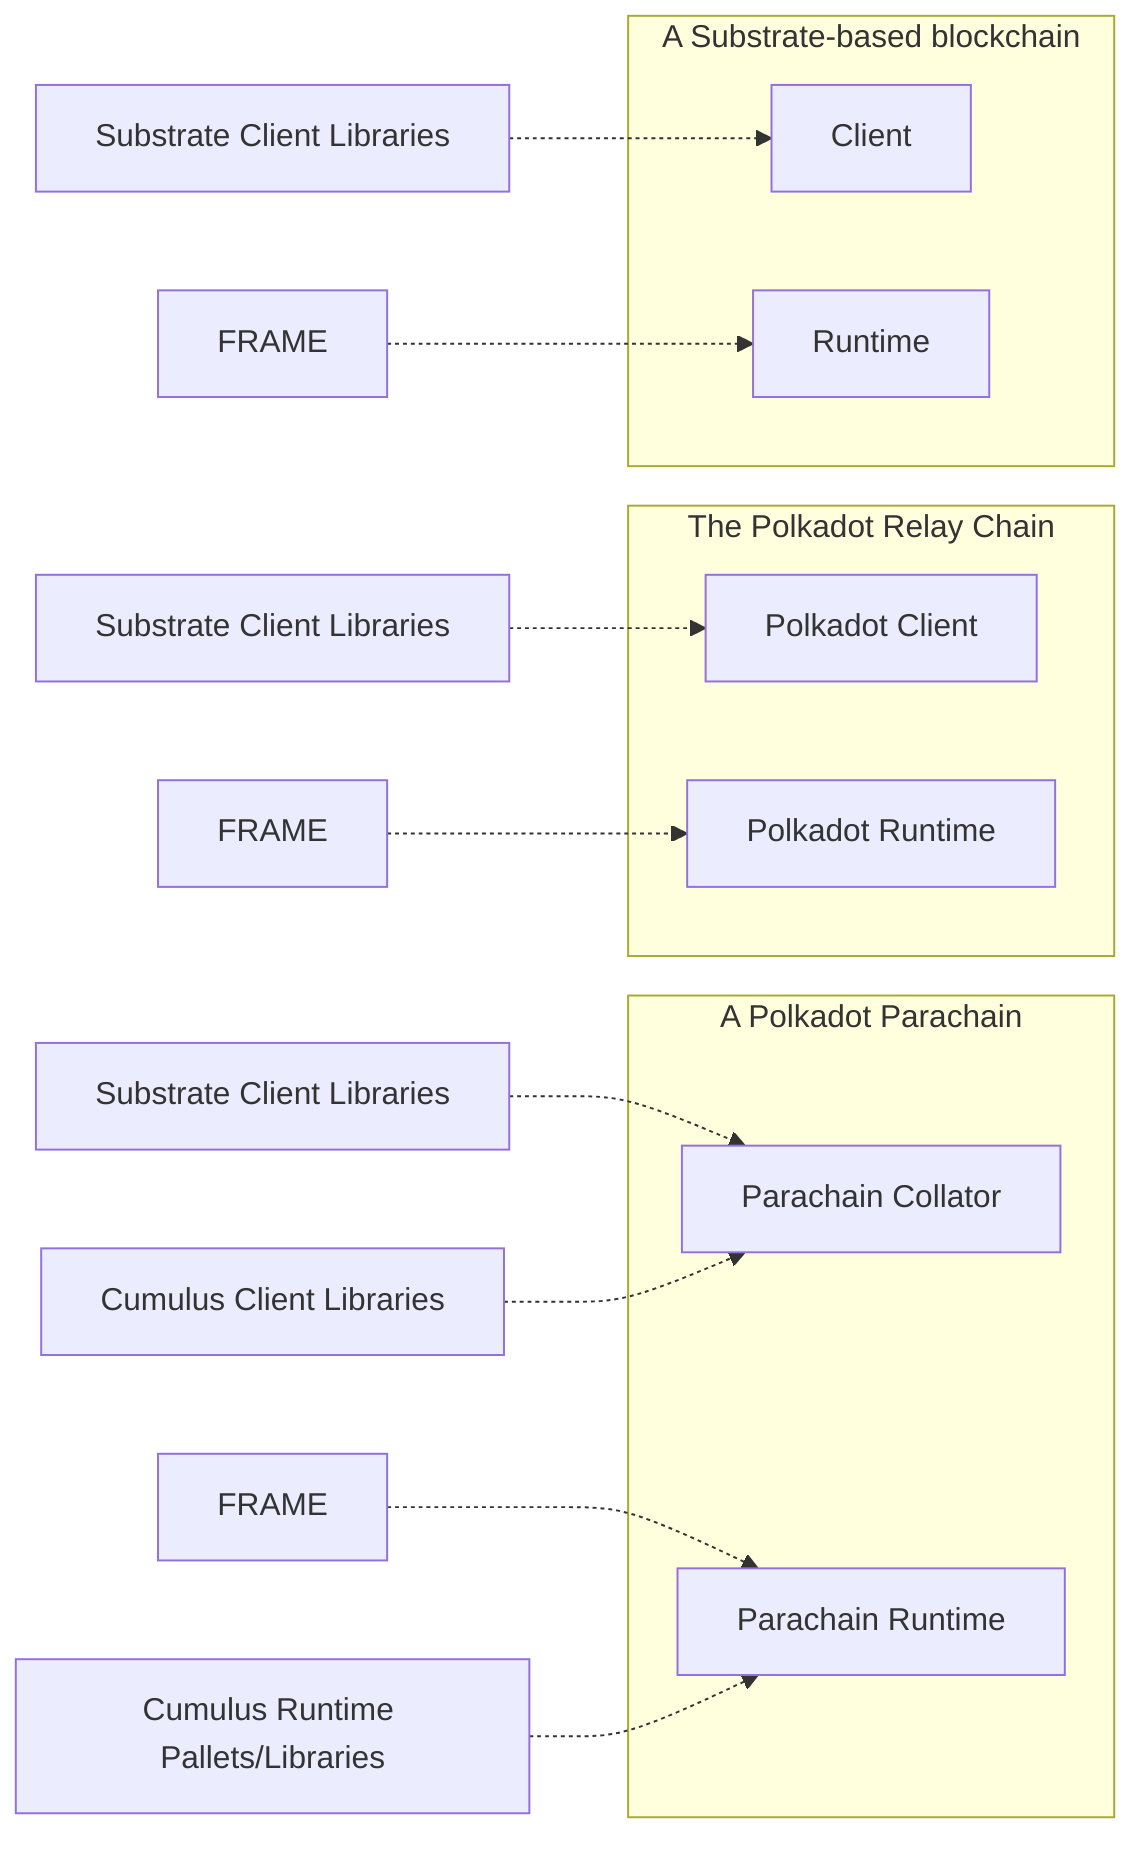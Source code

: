 flowchart LR
    subgraph Parachain[A Polkadot Parachain]
        ParachainCollator[Parachain Collator]
        ParachainRuntime[Parachain Runtime]
    end

    subgraph Polkadot[The Polkadot Relay Chain]
        PolkadotClient[Polkadot Client]
        PolkadotRuntime[Polkadot Runtime]
    end

    subgraph SubstrateChain[A Substrate-based blockchain]
        Client
        Runtime
    end

    FRAME1[FRAME] -.-> Runtime
    FRAME2[FRAME] -.-> PolkadotRuntime
    FRAME3[FRAME] -.-> ParachainRuntime

    Substrate1[Substrate Client Libraries] -.-> Client
    Substrate2[Substrate Client Libraries] -.-> PolkadotClient
    Substrate3[Substrate Client Libraries] -.-> ParachainCollator

    Cumulus1[Cumulus Runtime Pallets/Libraries] -.-> ParachainRuntime
    Cumulus2[Cumulus Client Libraries] -.-> ParachainCollator